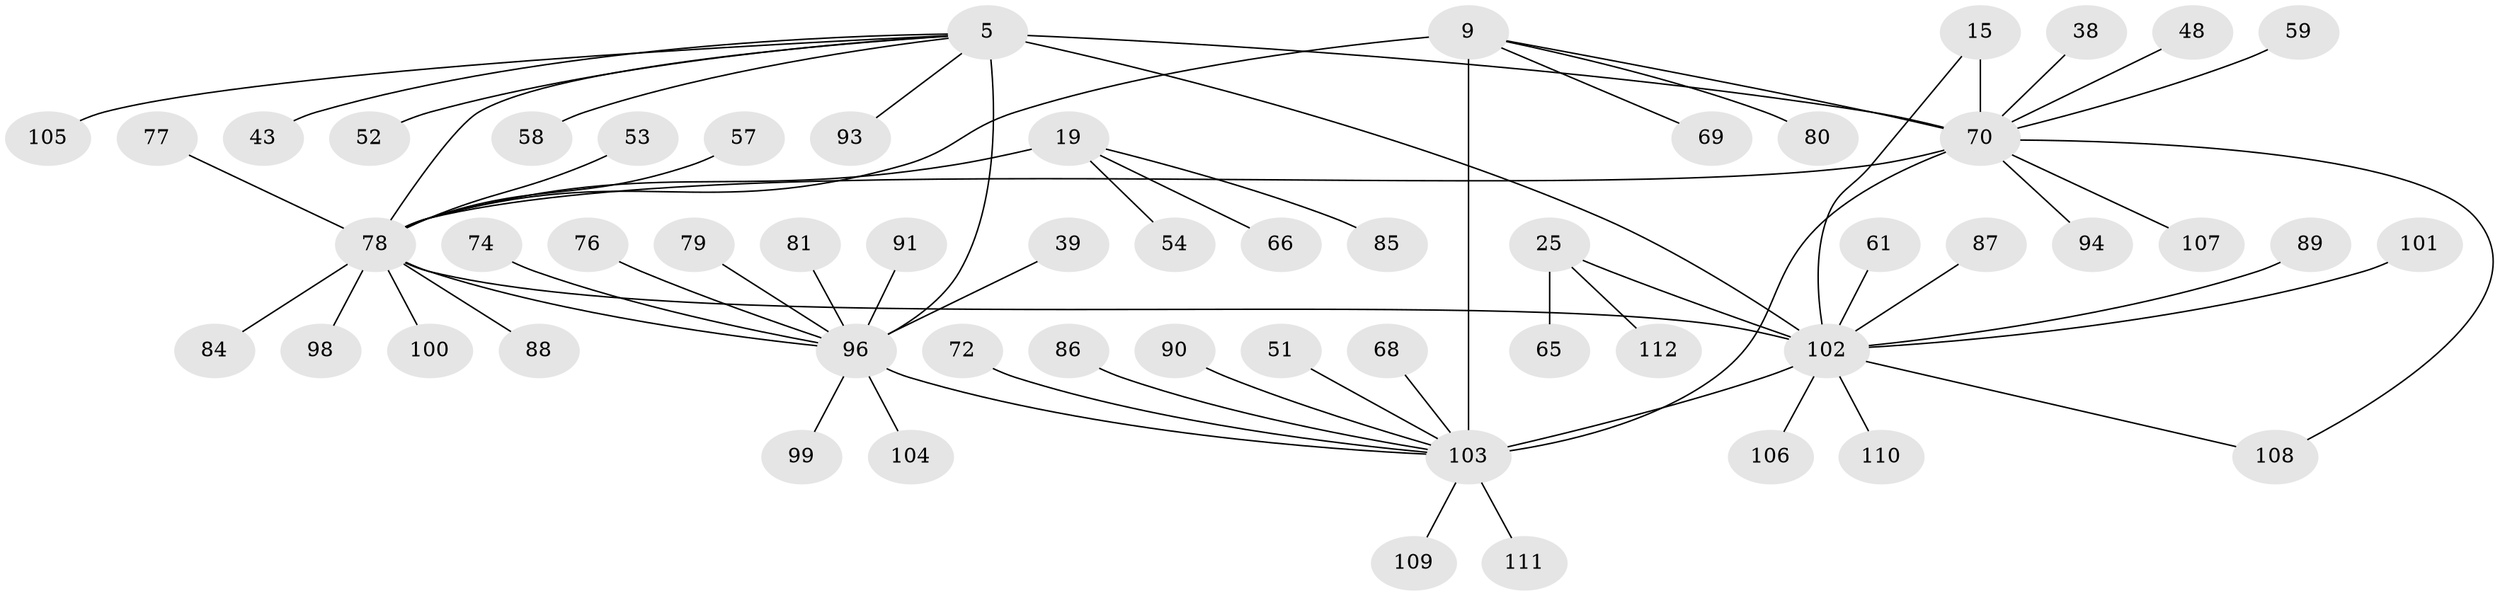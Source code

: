 // original degree distribution, {9: 0.0625, 6: 0.026785714285714284, 10: 0.017857142857142856, 7: 0.026785714285714284, 8: 0.026785714285714284, 5: 0.044642857142857144, 4: 0.017857142857142856, 13: 0.008928571428571428, 11: 0.008928571428571428, 1: 0.5625, 2: 0.17857142857142858, 3: 0.017857142857142856}
// Generated by graph-tools (version 1.1) at 2025/58/03/04/25 21:58:35]
// undirected, 56 vertices, 64 edges
graph export_dot {
graph [start="1"]
  node [color=gray90,style=filled];
  5 [super="+4"];
  9 [super="+7"];
  15 [super="+14"];
  19 [super="+17"];
  25 [super="+21"];
  38;
  39;
  43;
  48;
  51;
  52;
  53;
  54;
  57;
  58 [super="+55"];
  59;
  61;
  65;
  66;
  68;
  69;
  70 [super="+63+67+13+26+30+35"];
  72;
  74;
  76;
  77;
  78 [super="+50+40"];
  79 [super="+75"];
  80;
  81 [super="+56"];
  84 [super="+71"];
  85;
  86 [super="+49"];
  87;
  88;
  89;
  90;
  91;
  93;
  94 [super="+73"];
  96 [super="+60+3"];
  98;
  99 [super="+95"];
  100 [super="+64+83"];
  101;
  102 [super="+92+24+42+29+33+36+47"];
  103 [super="+10+41+44"];
  104;
  105 [super="+97"];
  106;
  107;
  108;
  109;
  110;
  111;
  112;
  5 -- 43;
  5 -- 52;
  5 -- 93;
  5 -- 70 [weight=2];
  5 -- 58;
  5 -- 102 [weight=3];
  5 -- 105;
  5 -- 78 [weight=2];
  5 -- 96 [weight=6];
  9 -- 78 [weight=2];
  9 -- 80;
  9 -- 69;
  9 -- 70;
  9 -- 103 [weight=6];
  15 -- 102;
  15 -- 70 [weight=6];
  19 -- 66;
  19 -- 85;
  19 -- 54;
  19 -- 78 [weight=6];
  25 -- 65;
  25 -- 112;
  25 -- 102 [weight=6];
  38 -- 70;
  39 -- 96;
  48 -- 70;
  51 -- 103;
  53 -- 78;
  57 -- 78;
  59 -- 70;
  61 -- 102;
  68 -- 103;
  70 -- 107;
  70 -- 108;
  70 -- 94;
  70 -- 103;
  70 -- 78;
  72 -- 103;
  74 -- 96;
  76 -- 96;
  77 -- 78;
  78 -- 98;
  78 -- 100;
  78 -- 102;
  78 -- 84;
  78 -- 88;
  78 -- 96;
  79 -- 96;
  81 -- 96;
  86 -- 103;
  87 -- 102;
  89 -- 102;
  90 -- 103;
  91 -- 96;
  96 -- 99;
  96 -- 103 [weight=2];
  96 -- 104;
  101 -- 102;
  102 -- 106;
  102 -- 108;
  102 -- 110;
  102 -- 103;
  103 -- 109;
  103 -- 111;
}
